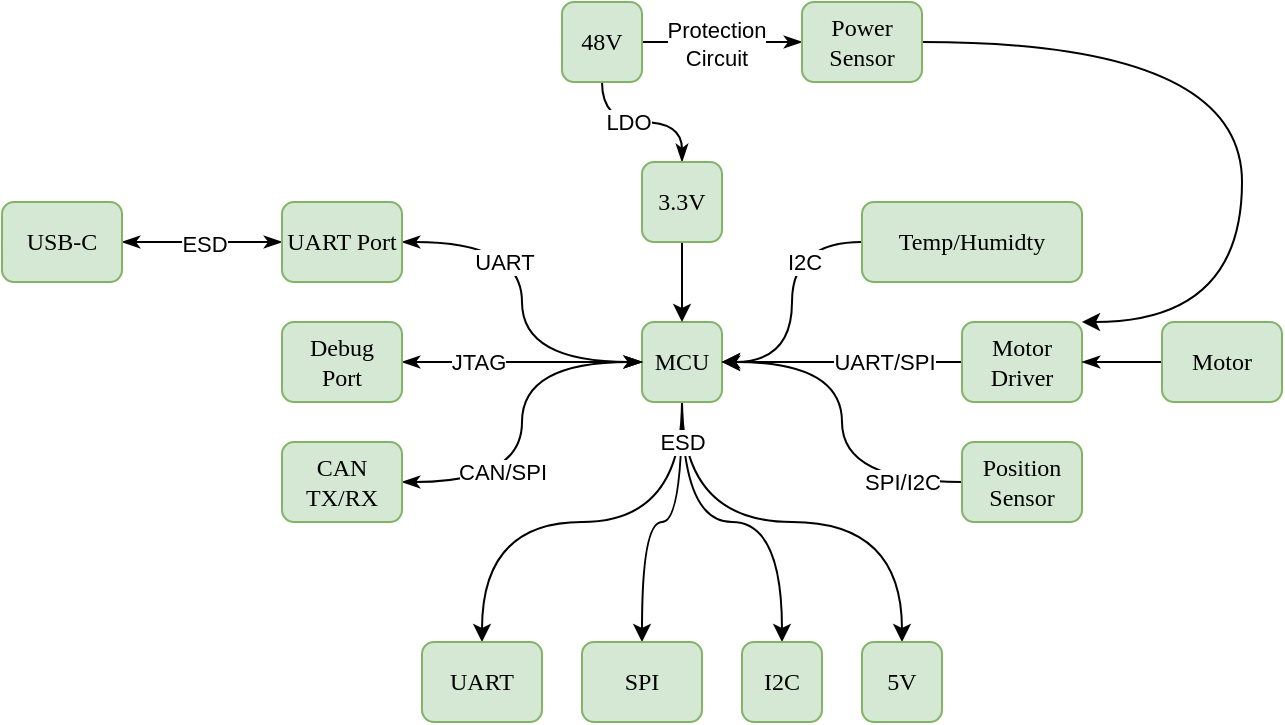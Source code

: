 <mxfile version="27.0.9">
  <diagram name="Page-1" id="gS-d7NndxnnHwtYvrcVP">
    <mxGraphModel dx="864" dy="510" grid="1" gridSize="10" guides="1" tooltips="1" connect="1" arrows="1" fold="1" page="1" pageScale="1" pageWidth="850" pageHeight="1100" math="0" shadow="0">
      <root>
        <mxCell id="0" />
        <mxCell id="1" parent="0" />
        <mxCell id="awIvweTJHD7oYOOWKpMV-43" style="edgeStyle=orthogonalEdgeStyle;rounded=0;orthogonalLoop=1;jettySize=auto;html=1;entryX=0.5;entryY=0;entryDx=0;entryDy=0;curved=1;exitX=0.5;exitY=1;exitDx=0;exitDy=0;" edge="1" parent="1" source="awIvweTJHD7oYOOWKpMV-1" target="awIvweTJHD7oYOOWKpMV-39">
          <mxGeometry relative="1" as="geometry" />
        </mxCell>
        <mxCell id="awIvweTJHD7oYOOWKpMV-44" style="edgeStyle=orthogonalEdgeStyle;rounded=0;orthogonalLoop=1;jettySize=auto;html=1;entryX=0.5;entryY=0;entryDx=0;entryDy=0;curved=1;" edge="1" parent="1" source="awIvweTJHD7oYOOWKpMV-1" target="awIvweTJHD7oYOOWKpMV-40">
          <mxGeometry relative="1" as="geometry" />
        </mxCell>
        <mxCell id="awIvweTJHD7oYOOWKpMV-45" style="edgeStyle=orthogonalEdgeStyle;rounded=0;orthogonalLoop=1;jettySize=auto;html=1;entryX=0.5;entryY=0;entryDx=0;entryDy=0;curved=1;exitX=0.5;exitY=1;exitDx=0;exitDy=0;" edge="1" parent="1" source="awIvweTJHD7oYOOWKpMV-1" target="awIvweTJHD7oYOOWKpMV-42">
          <mxGeometry relative="1" as="geometry" />
        </mxCell>
        <mxCell id="awIvweTJHD7oYOOWKpMV-46" style="edgeStyle=orthogonalEdgeStyle;rounded=0;orthogonalLoop=1;jettySize=auto;html=1;exitX=0.5;exitY=1;exitDx=0;exitDy=0;entryX=0.5;entryY=0;entryDx=0;entryDy=0;curved=1;" edge="1" parent="1" source="awIvweTJHD7oYOOWKpMV-1" target="awIvweTJHD7oYOOWKpMV-41">
          <mxGeometry relative="1" as="geometry" />
        </mxCell>
        <mxCell id="awIvweTJHD7oYOOWKpMV-48" value="ESD" style="edgeLabel;html=1;align=center;verticalAlign=middle;resizable=0;points=[];" vertex="1" connectable="0" parent="awIvweTJHD7oYOOWKpMV-46">
          <mxGeometry x="-0.826" y="3" relative="1" as="geometry">
            <mxPoint x="-3" as="offset" />
          </mxGeometry>
        </mxCell>
        <mxCell id="awIvweTJHD7oYOOWKpMV-1" value="&lt;font style=&quot;color: rgb(0, 0, 0);&quot; face=&quot;Verdana&quot;&gt;MCU&lt;/font&gt;" style="rounded=1;whiteSpace=wrap;html=1;fillColor=#d5e8d4;strokeColor=#82b366;" vertex="1" parent="1">
          <mxGeometry x="320" y="400" width="40" height="40" as="geometry" />
        </mxCell>
        <mxCell id="awIvweTJHD7oYOOWKpMV-21" style="edgeStyle=orthogonalEdgeStyle;rounded=0;orthogonalLoop=1;jettySize=auto;html=1;exitX=0;exitY=0.5;exitDx=0;exitDy=0;entryX=1;entryY=0.5;entryDx=0;entryDy=0;endArrow=classicThin;endFill=1;" edge="1" parent="1" source="awIvweTJHD7oYOOWKpMV-2" target="awIvweTJHD7oYOOWKpMV-1">
          <mxGeometry relative="1" as="geometry" />
        </mxCell>
        <mxCell id="awIvweTJHD7oYOOWKpMV-23" value="UART/SPI" style="edgeLabel;html=1;align=center;verticalAlign=middle;resizable=0;points=[];" vertex="1" connectable="0" parent="awIvweTJHD7oYOOWKpMV-21">
          <mxGeometry x="0.111" y="1" relative="1" as="geometry">
            <mxPoint x="27" y="-1" as="offset" />
          </mxGeometry>
        </mxCell>
        <mxCell id="awIvweTJHD7oYOOWKpMV-2" value="&lt;font style=&quot;color: rgb(0, 0, 0);&quot; face=&quot;Verdana&quot;&gt;Motor Driver&lt;/font&gt;" style="rounded=1;whiteSpace=wrap;html=1;fillColor=#d5e8d4;strokeColor=#82b366;" vertex="1" parent="1">
          <mxGeometry x="480" y="400" width="60" height="40" as="geometry" />
        </mxCell>
        <mxCell id="awIvweTJHD7oYOOWKpMV-24" style="edgeStyle=orthogonalEdgeStyle;rounded=0;orthogonalLoop=1;jettySize=auto;html=1;exitX=0;exitY=0.5;exitDx=0;exitDy=0;entryX=1;entryY=0.5;entryDx=0;entryDy=0;curved=1;" edge="1" parent="1" source="awIvweTJHD7oYOOWKpMV-3" target="awIvweTJHD7oYOOWKpMV-1">
          <mxGeometry relative="1" as="geometry" />
        </mxCell>
        <mxCell id="awIvweTJHD7oYOOWKpMV-25" value="SPI/I2C" style="edgeLabel;html=1;align=center;verticalAlign=middle;resizable=0;points=[];" vertex="1" connectable="0" parent="awIvweTJHD7oYOOWKpMV-24">
          <mxGeometry x="-0.555" y="-6" relative="1" as="geometry">
            <mxPoint x="10" y="6" as="offset" />
          </mxGeometry>
        </mxCell>
        <mxCell id="awIvweTJHD7oYOOWKpMV-3" value="&lt;font style=&quot;color: rgb(0, 0, 0);&quot; face=&quot;Verdana&quot;&gt;Position Sensor&lt;/font&gt;" style="rounded=1;whiteSpace=wrap;html=1;fillColor=#d5e8d4;strokeColor=#82b366;" vertex="1" parent="1">
          <mxGeometry x="480" y="460" width="60" height="40" as="geometry" />
        </mxCell>
        <mxCell id="awIvweTJHD7oYOOWKpMV-9" style="edgeStyle=orthogonalEdgeStyle;rounded=0;orthogonalLoop=1;jettySize=auto;html=1;exitX=1;exitY=0.5;exitDx=0;exitDy=0;entryX=0;entryY=0.5;entryDx=0;entryDy=0;curved=1;startArrow=classicThin;startFill=1;endArrow=classicThin;endFill=1;" edge="1" parent="1" source="awIvweTJHD7oYOOWKpMV-4" target="awIvweTJHD7oYOOWKpMV-1">
          <mxGeometry relative="1" as="geometry" />
        </mxCell>
        <mxCell id="awIvweTJHD7oYOOWKpMV-17" value="CAN/SPI" style="edgeLabel;html=1;align=center;verticalAlign=middle;resizable=0;points=[];" vertex="1" connectable="0" parent="awIvweTJHD7oYOOWKpMV-9">
          <mxGeometry x="-0.513" y="5" relative="1" as="geometry">
            <mxPoint x="6" as="offset" />
          </mxGeometry>
        </mxCell>
        <mxCell id="awIvweTJHD7oYOOWKpMV-4" value="&lt;font style=&quot;color: rgb(0, 0, 0);&quot; face=&quot;Verdana&quot;&gt;CAN&lt;/font&gt;&lt;div&gt;&lt;font style=&quot;color: rgb(0, 0, 0);&quot; face=&quot;Verdana&quot;&gt;TX/RX&lt;/font&gt;&lt;/div&gt;" style="rounded=1;whiteSpace=wrap;html=1;fillColor=#d5e8d4;strokeColor=#82b366;" vertex="1" parent="1">
          <mxGeometry x="140" y="460" width="60" height="40" as="geometry" />
        </mxCell>
        <mxCell id="awIvweTJHD7oYOOWKpMV-8" style="edgeStyle=orthogonalEdgeStyle;rounded=0;orthogonalLoop=1;jettySize=auto;html=1;entryX=0;entryY=0.5;entryDx=0;entryDy=0;curved=1;endArrow=classicThin;endFill=1;startArrow=classicThin;startFill=1;" edge="1" parent="1" source="awIvweTJHD7oYOOWKpMV-5" target="awIvweTJHD7oYOOWKpMV-1">
          <mxGeometry relative="1" as="geometry" />
        </mxCell>
        <mxCell id="awIvweTJHD7oYOOWKpMV-14" value="JTAG" style="edgeLabel;html=1;align=center;verticalAlign=middle;resizable=0;points=[];" vertex="1" connectable="0" parent="awIvweTJHD7oYOOWKpMV-8">
          <mxGeometry x="-0.376" relative="1" as="geometry">
            <mxPoint as="offset" />
          </mxGeometry>
        </mxCell>
        <mxCell id="awIvweTJHD7oYOOWKpMV-5" value="&lt;font face=&quot;Verdana&quot; color=&quot;#000000&quot;&gt;Debug&lt;/font&gt;&lt;div&gt;&lt;font face=&quot;Verdana&quot; color=&quot;#000000&quot;&gt;Port&lt;/font&gt;&lt;/div&gt;" style="rounded=1;whiteSpace=wrap;html=1;fillColor=#d5e8d4;strokeColor=#82b366;" vertex="1" parent="1">
          <mxGeometry x="140" y="400" width="60" height="40" as="geometry" />
        </mxCell>
        <mxCell id="awIvweTJHD7oYOOWKpMV-7" style="edgeStyle=orthogonalEdgeStyle;rounded=0;orthogonalLoop=1;jettySize=auto;html=1;exitX=1;exitY=0.5;exitDx=0;exitDy=0;entryX=0;entryY=0.5;entryDx=0;entryDy=0;curved=1;startArrow=classicThin;startFill=1;endArrow=classicThin;endFill=1;" edge="1" parent="1" source="awIvweTJHD7oYOOWKpMV-6" target="awIvweTJHD7oYOOWKpMV-1">
          <mxGeometry relative="1" as="geometry" />
        </mxCell>
        <mxCell id="awIvweTJHD7oYOOWKpMV-15" value="UART" style="edgeLabel;html=1;align=center;verticalAlign=middle;resizable=0;points=[];" vertex="1" connectable="0" parent="awIvweTJHD7oYOOWKpMV-7">
          <mxGeometry x="-0.584" y="-7" relative="1" as="geometry">
            <mxPoint x="13" y="3" as="offset" />
          </mxGeometry>
        </mxCell>
        <mxCell id="awIvweTJHD7oYOOWKpMV-11" style="edgeStyle=orthogonalEdgeStyle;rounded=0;orthogonalLoop=1;jettySize=auto;html=1;exitX=0;exitY=0.5;exitDx=0;exitDy=0;entryX=1;entryY=0.5;entryDx=0;entryDy=0;endArrow=classicThin;endFill=1;startArrow=classicThin;startFill=1;curved=1;" edge="1" parent="1" source="awIvweTJHD7oYOOWKpMV-6" target="awIvweTJHD7oYOOWKpMV-10">
          <mxGeometry relative="1" as="geometry" />
        </mxCell>
        <mxCell id="awIvweTJHD7oYOOWKpMV-18" value="ESD" style="edgeLabel;html=1;align=center;verticalAlign=middle;resizable=0;points=[];" vertex="1" connectable="0" parent="awIvweTJHD7oYOOWKpMV-11">
          <mxGeometry x="-0.014" y="1" relative="1" as="geometry">
            <mxPoint as="offset" />
          </mxGeometry>
        </mxCell>
        <mxCell id="awIvweTJHD7oYOOWKpMV-6" value="&lt;font face=&quot;Verdana&quot; color=&quot;#000000&quot;&gt;UART Port&lt;/font&gt;" style="rounded=1;whiteSpace=wrap;html=1;fillColor=#d5e8d4;strokeColor=#82b366;" vertex="1" parent="1">
          <mxGeometry x="140" y="340" width="60" height="40" as="geometry" />
        </mxCell>
        <mxCell id="awIvweTJHD7oYOOWKpMV-10" value="&lt;font face=&quot;Verdana&quot; color=&quot;#000000&quot;&gt;USB-C&lt;/font&gt;" style="rounded=1;whiteSpace=wrap;html=1;fillColor=#d5e8d4;strokeColor=#82b366;" vertex="1" parent="1">
          <mxGeometry y="340" width="60" height="40" as="geometry" />
        </mxCell>
        <mxCell id="awIvweTJHD7oYOOWKpMV-20" style="edgeStyle=orthogonalEdgeStyle;rounded=0;orthogonalLoop=1;jettySize=auto;html=1;entryX=1;entryY=0.5;entryDx=0;entryDy=0;endArrow=classicThin;endFill=1;" edge="1" parent="1" source="awIvweTJHD7oYOOWKpMV-19" target="awIvweTJHD7oYOOWKpMV-2">
          <mxGeometry relative="1" as="geometry" />
        </mxCell>
        <mxCell id="awIvweTJHD7oYOOWKpMV-19" value="&lt;font style=&quot;color: rgb(0, 0, 0);&quot; face=&quot;Verdana&quot;&gt;Motor&lt;/font&gt;" style="rounded=1;whiteSpace=wrap;html=1;fillColor=#d5e8d4;strokeColor=#82b366;" vertex="1" parent="1">
          <mxGeometry x="580" y="400" width="60" height="40" as="geometry" />
        </mxCell>
        <mxCell id="awIvweTJHD7oYOOWKpMV-27" style="edgeStyle=orthogonalEdgeStyle;rounded=0;orthogonalLoop=1;jettySize=auto;html=1;exitX=0;exitY=0.5;exitDx=0;exitDy=0;entryX=1;entryY=0.5;entryDx=0;entryDy=0;curved=1;" edge="1" parent="1" source="awIvweTJHD7oYOOWKpMV-26" target="awIvweTJHD7oYOOWKpMV-1">
          <mxGeometry relative="1" as="geometry" />
        </mxCell>
        <mxCell id="awIvweTJHD7oYOOWKpMV-28" value="I2C" style="edgeLabel;html=1;align=center;verticalAlign=middle;resizable=0;points=[];" vertex="1" connectable="0" parent="awIvweTJHD7oYOOWKpMV-27">
          <mxGeometry x="-0.578" y="4" relative="1" as="geometry">
            <mxPoint x="-2" y="6" as="offset" />
          </mxGeometry>
        </mxCell>
        <mxCell id="awIvweTJHD7oYOOWKpMV-26" value="&lt;font style=&quot;color: rgb(0, 0, 0);&quot; face=&quot;Verdana&quot;&gt;Temp/Humidty&lt;/font&gt;" style="rounded=1;whiteSpace=wrap;html=1;fillColor=#d5e8d4;strokeColor=#82b366;" vertex="1" parent="1">
          <mxGeometry x="430" y="340" width="110" height="40" as="geometry" />
        </mxCell>
        <mxCell id="awIvweTJHD7oYOOWKpMV-32" style="edgeStyle=orthogonalEdgeStyle;rounded=0;orthogonalLoop=1;jettySize=auto;html=1;entryX=0;entryY=0.5;entryDx=0;entryDy=0;endArrow=classicThin;endFill=1;" edge="1" parent="1" source="awIvweTJHD7oYOOWKpMV-29" target="awIvweTJHD7oYOOWKpMV-30">
          <mxGeometry relative="1" as="geometry" />
        </mxCell>
        <mxCell id="awIvweTJHD7oYOOWKpMV-33" value="Protection&lt;div&gt;Circuit&lt;/div&gt;" style="edgeLabel;html=1;align=center;verticalAlign=middle;resizable=0;points=[];" vertex="1" connectable="0" parent="awIvweTJHD7oYOOWKpMV-32">
          <mxGeometry x="-0.078" y="-1" relative="1" as="geometry">
            <mxPoint as="offset" />
          </mxGeometry>
        </mxCell>
        <mxCell id="awIvweTJHD7oYOOWKpMV-36" style="edgeStyle=orthogonalEdgeStyle;rounded=0;orthogonalLoop=1;jettySize=auto;html=1;entryX=0.5;entryY=0;entryDx=0;entryDy=0;curved=1;endArrow=classicThin;endFill=1;" edge="1" parent="1" source="awIvweTJHD7oYOOWKpMV-29" target="awIvweTJHD7oYOOWKpMV-35">
          <mxGeometry relative="1" as="geometry" />
        </mxCell>
        <mxCell id="awIvweTJHD7oYOOWKpMV-37" value="LDO" style="edgeLabel;html=1;align=center;verticalAlign=middle;resizable=0;points=[];" vertex="1" connectable="0" parent="awIvweTJHD7oYOOWKpMV-36">
          <mxGeometry x="-0.175" relative="1" as="geometry">
            <mxPoint as="offset" />
          </mxGeometry>
        </mxCell>
        <mxCell id="awIvweTJHD7oYOOWKpMV-29" value="&lt;font style=&quot;color: rgb(0, 0, 0);&quot; face=&quot;Verdana&quot;&gt;48V&lt;/font&gt;" style="rounded=1;whiteSpace=wrap;html=1;fillColor=#d5e8d4;strokeColor=#82b366;" vertex="1" parent="1">
          <mxGeometry x="280" y="240" width="40" height="40" as="geometry" />
        </mxCell>
        <mxCell id="awIvweTJHD7oYOOWKpMV-34" style="edgeStyle=orthogonalEdgeStyle;rounded=0;orthogonalLoop=1;jettySize=auto;html=1;exitX=1;exitY=0.5;exitDx=0;exitDy=0;entryX=1;entryY=0;entryDx=0;entryDy=0;curved=1;" edge="1" parent="1" source="awIvweTJHD7oYOOWKpMV-30" target="awIvweTJHD7oYOOWKpMV-2">
          <mxGeometry relative="1" as="geometry">
            <Array as="points">
              <mxPoint x="620" y="260" />
              <mxPoint x="620" y="400" />
            </Array>
          </mxGeometry>
        </mxCell>
        <mxCell id="awIvweTJHD7oYOOWKpMV-30" value="&lt;font style=&quot;color: rgb(0, 0, 0);&quot; face=&quot;Verdana&quot;&gt;Power Sensor&lt;/font&gt;" style="rounded=1;whiteSpace=wrap;html=1;fillColor=#d5e8d4;strokeColor=#82b366;" vertex="1" parent="1">
          <mxGeometry x="400" y="240" width="60" height="40" as="geometry" />
        </mxCell>
        <mxCell id="awIvweTJHD7oYOOWKpMV-38" style="edgeStyle=orthogonalEdgeStyle;rounded=0;orthogonalLoop=1;jettySize=auto;html=1;exitX=0.5;exitY=1;exitDx=0;exitDy=0;entryX=0.5;entryY=0;entryDx=0;entryDy=0;" edge="1" parent="1" source="awIvweTJHD7oYOOWKpMV-35" target="awIvweTJHD7oYOOWKpMV-1">
          <mxGeometry relative="1" as="geometry" />
        </mxCell>
        <mxCell id="awIvweTJHD7oYOOWKpMV-35" value="&lt;font style=&quot;color: rgb(0, 0, 0);&quot; face=&quot;Verdana&quot;&gt;3.3V&lt;/font&gt;" style="rounded=1;whiteSpace=wrap;html=1;fillColor=#d5e8d4;strokeColor=#82b366;" vertex="1" parent="1">
          <mxGeometry x="320" y="320" width="40" height="40" as="geometry" />
        </mxCell>
        <mxCell id="awIvweTJHD7oYOOWKpMV-39" value="&lt;font face=&quot;Verdana&quot; color=&quot;#000000&quot;&gt;UART&lt;/font&gt;" style="rounded=1;whiteSpace=wrap;html=1;fillColor=#d5e8d4;strokeColor=#82b366;" vertex="1" parent="1">
          <mxGeometry x="210" y="560" width="60" height="40" as="geometry" />
        </mxCell>
        <mxCell id="awIvweTJHD7oYOOWKpMV-40" value="&lt;font face=&quot;Verdana&quot; color=&quot;#000000&quot;&gt;SPI&lt;/font&gt;" style="rounded=1;whiteSpace=wrap;html=1;fillColor=#d5e8d4;strokeColor=#82b366;" vertex="1" parent="1">
          <mxGeometry x="290" y="560" width="60" height="40" as="geometry" />
        </mxCell>
        <mxCell id="awIvweTJHD7oYOOWKpMV-41" value="&lt;font face=&quot;Verdana&quot; color=&quot;#000000&quot;&gt;5V&lt;/font&gt;" style="rounded=1;whiteSpace=wrap;html=1;fillColor=#d5e8d4;strokeColor=#82b366;" vertex="1" parent="1">
          <mxGeometry x="430" y="560" width="40" height="40" as="geometry" />
        </mxCell>
        <mxCell id="awIvweTJHD7oYOOWKpMV-42" value="&lt;font face=&quot;Verdana&quot; color=&quot;#000000&quot;&gt;I2C&lt;/font&gt;" style="rounded=1;whiteSpace=wrap;html=1;fillColor=#d5e8d4;strokeColor=#82b366;" vertex="1" parent="1">
          <mxGeometry x="370" y="560" width="40" height="40" as="geometry" />
        </mxCell>
      </root>
    </mxGraphModel>
  </diagram>
</mxfile>
